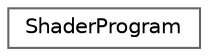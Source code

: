 digraph "Graphical Class Hierarchy"
{
 // LATEX_PDF_SIZE
  bgcolor="transparent";
  edge [fontname=Helvetica,fontsize=10,labelfontname=Helvetica,labelfontsize=10];
  node [fontname=Helvetica,fontsize=10,shape=box,height=0.2,width=0.4];
  rankdir="LR";
  Node0 [id="Node000000",label="ShaderProgram",height=0.2,width=0.4,color="grey40", fillcolor="white", style="filled",URL="$d8/dc4/class_shader_program.html",tooltip="Class for managing OpenGL shaders."];
}
